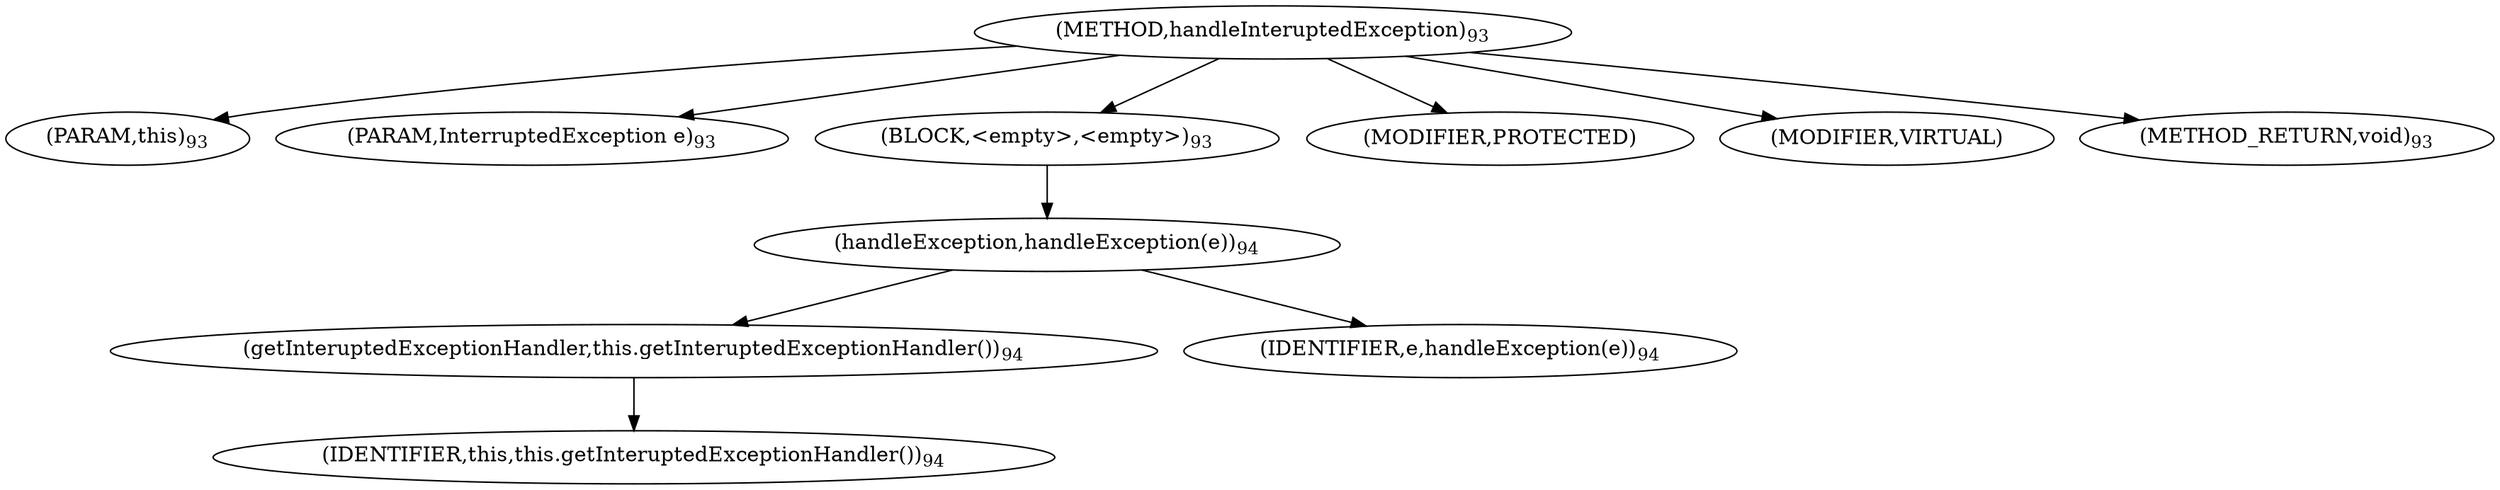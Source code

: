 digraph "handleInteruptedException" {  
"181" [label = <(METHOD,handleInteruptedException)<SUB>93</SUB>> ]
"19" [label = <(PARAM,this)<SUB>93</SUB>> ]
"182" [label = <(PARAM,InterruptedException e)<SUB>93</SUB>> ]
"183" [label = <(BLOCK,&lt;empty&gt;,&lt;empty&gt;)<SUB>93</SUB>> ]
"184" [label = <(handleException,handleException(e))<SUB>94</SUB>> ]
"185" [label = <(getInteruptedExceptionHandler,this.getInteruptedExceptionHandler())<SUB>94</SUB>> ]
"18" [label = <(IDENTIFIER,this,this.getInteruptedExceptionHandler())<SUB>94</SUB>> ]
"186" [label = <(IDENTIFIER,e,handleException(e))<SUB>94</SUB>> ]
"187" [label = <(MODIFIER,PROTECTED)> ]
"188" [label = <(MODIFIER,VIRTUAL)> ]
"189" [label = <(METHOD_RETURN,void)<SUB>93</SUB>> ]
  "181" -> "19" 
  "181" -> "182" 
  "181" -> "183" 
  "181" -> "187" 
  "181" -> "188" 
  "181" -> "189" 
  "183" -> "184" 
  "184" -> "185" 
  "184" -> "186" 
  "185" -> "18" 
}
